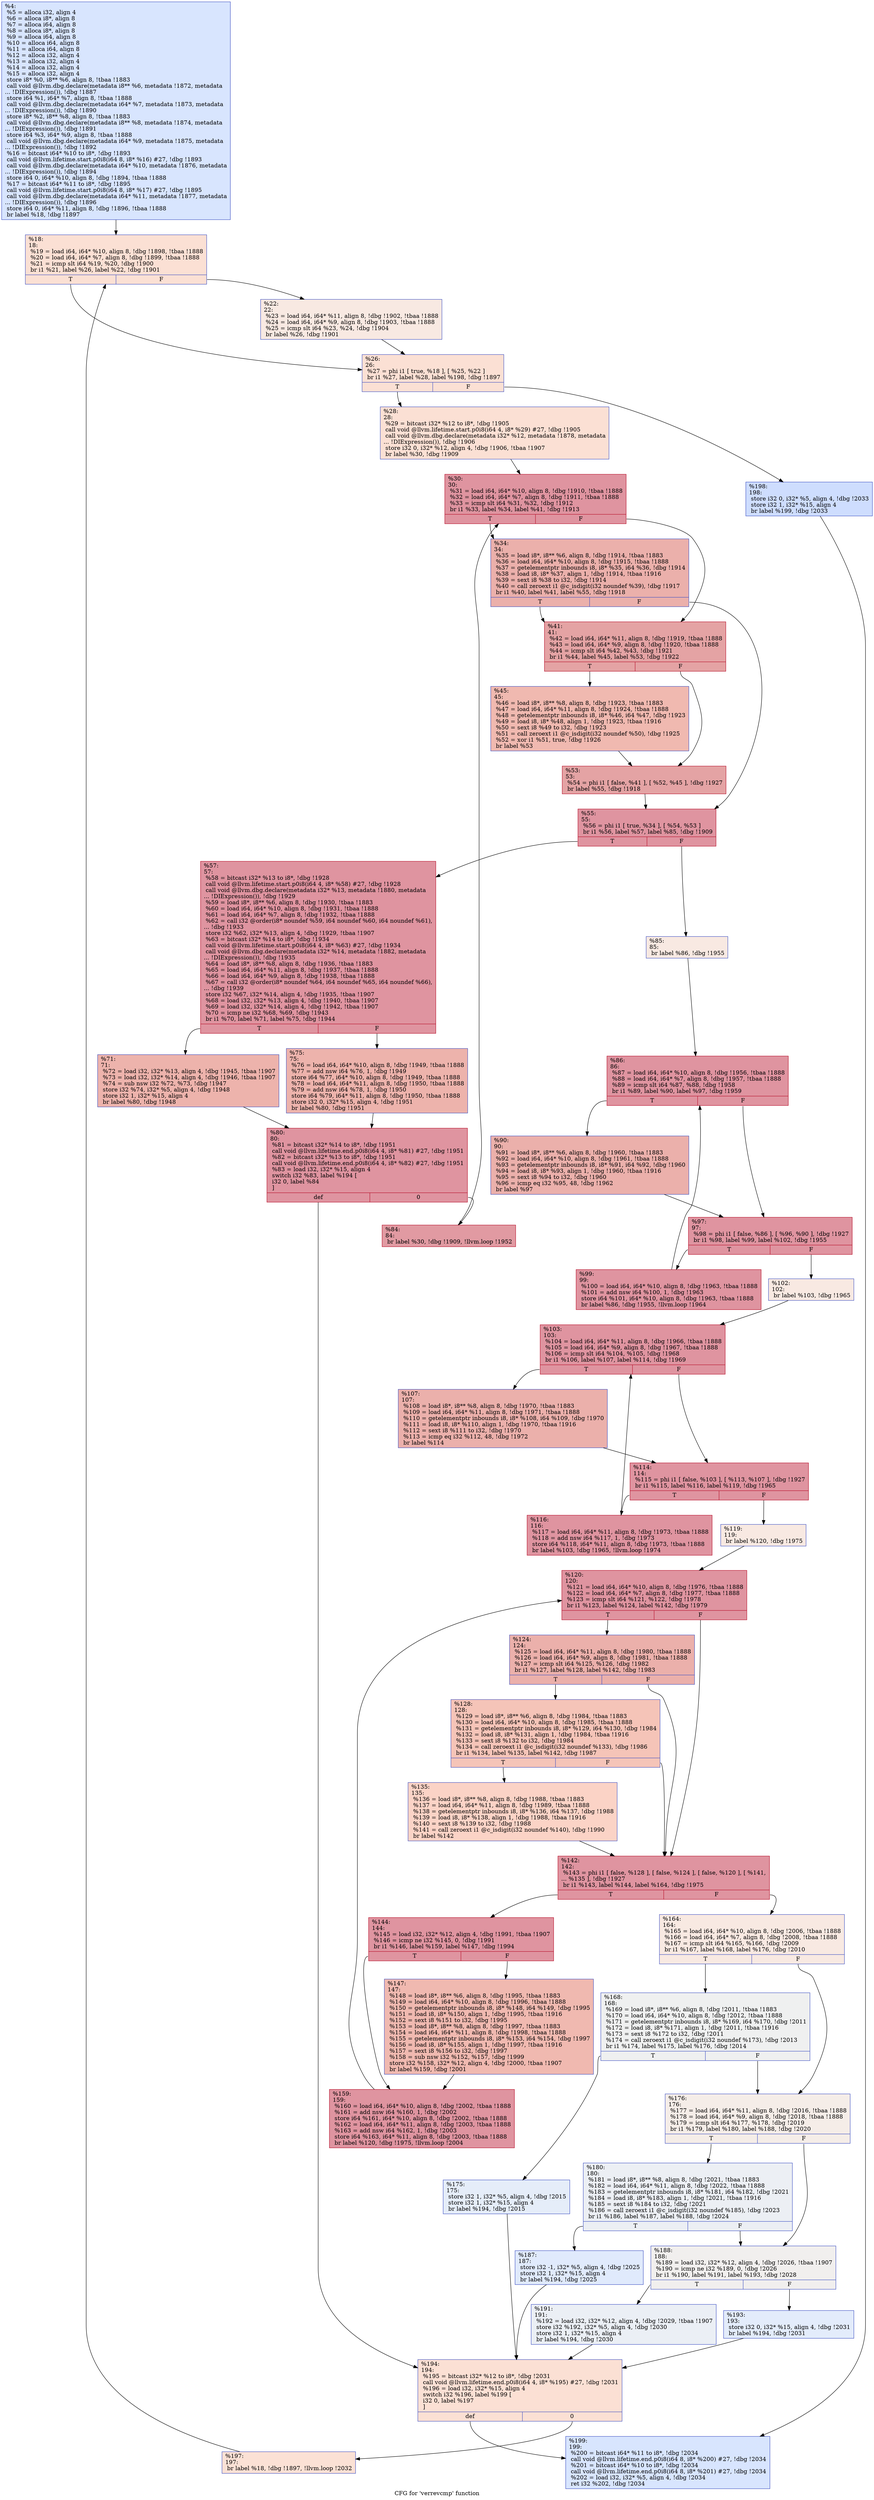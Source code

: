 digraph "CFG for 'verrevcmp' function" {
	label="CFG for 'verrevcmp' function";

	Node0x2112290 [shape=record,color="#3d50c3ff", style=filled, fillcolor="#a7c5fe70",label="{%4:\l  %5 = alloca i32, align 4\l  %6 = alloca i8*, align 8\l  %7 = alloca i64, align 8\l  %8 = alloca i8*, align 8\l  %9 = alloca i64, align 8\l  %10 = alloca i64, align 8\l  %11 = alloca i64, align 8\l  %12 = alloca i32, align 4\l  %13 = alloca i32, align 4\l  %14 = alloca i32, align 4\l  %15 = alloca i32, align 4\l  store i8* %0, i8** %6, align 8, !tbaa !1883\l  call void @llvm.dbg.declare(metadata i8** %6, metadata !1872, metadata\l... !DIExpression()), !dbg !1887\l  store i64 %1, i64* %7, align 8, !tbaa !1888\l  call void @llvm.dbg.declare(metadata i64* %7, metadata !1873, metadata\l... !DIExpression()), !dbg !1890\l  store i8* %2, i8** %8, align 8, !tbaa !1883\l  call void @llvm.dbg.declare(metadata i8** %8, metadata !1874, metadata\l... !DIExpression()), !dbg !1891\l  store i64 %3, i64* %9, align 8, !tbaa !1888\l  call void @llvm.dbg.declare(metadata i64* %9, metadata !1875, metadata\l... !DIExpression()), !dbg !1892\l  %16 = bitcast i64* %10 to i8*, !dbg !1893\l  call void @llvm.lifetime.start.p0i8(i64 8, i8* %16) #27, !dbg !1893\l  call void @llvm.dbg.declare(metadata i64* %10, metadata !1876, metadata\l... !DIExpression()), !dbg !1894\l  store i64 0, i64* %10, align 8, !dbg !1894, !tbaa !1888\l  %17 = bitcast i64* %11 to i8*, !dbg !1895\l  call void @llvm.lifetime.start.p0i8(i64 8, i8* %17) #27, !dbg !1895\l  call void @llvm.dbg.declare(metadata i64* %11, metadata !1877, metadata\l... !DIExpression()), !dbg !1896\l  store i64 0, i64* %11, align 8, !dbg !1896, !tbaa !1888\l  br label %18, !dbg !1897\l}"];
	Node0x2112290 -> Node0x2112470;
	Node0x2112470 [shape=record,color="#3d50c3ff", style=filled, fillcolor="#f7b99e70",label="{%18:\l18:                                               \l  %19 = load i64, i64* %10, align 8, !dbg !1898, !tbaa !1888\l  %20 = load i64, i64* %7, align 8, !dbg !1899, !tbaa !1888\l  %21 = icmp slt i64 %19, %20, !dbg !1900\l  br i1 %21, label %26, label %22, !dbg !1901\l|{<s0>T|<s1>F}}"];
	Node0x2112470:s0 -> Node0x2112510;
	Node0x2112470:s1 -> Node0x21124c0;
	Node0x21124c0 [shape=record,color="#3d50c3ff", style=filled, fillcolor="#efcebd70",label="{%22:\l22:                                               \l  %23 = load i64, i64* %11, align 8, !dbg !1902, !tbaa !1888\l  %24 = load i64, i64* %9, align 8, !dbg !1903, !tbaa !1888\l  %25 = icmp slt i64 %23, %24, !dbg !1904\l  br label %26, !dbg !1901\l}"];
	Node0x21124c0 -> Node0x2112510;
	Node0x2112510 [shape=record,color="#3d50c3ff", style=filled, fillcolor="#f7b99e70",label="{%26:\l26:                                               \l  %27 = phi i1 [ true, %18 ], [ %25, %22 ]\l  br i1 %27, label %28, label %198, !dbg !1897\l|{<s0>T|<s1>F}}"];
	Node0x2112510:s0 -> Node0x2112560;
	Node0x2112510:s1 -> Node0x22403e0;
	Node0x2112560 [shape=record,color="#3d50c3ff", style=filled, fillcolor="#f7b99e70",label="{%28:\l28:                                               \l  %29 = bitcast i32* %12 to i8*, !dbg !1905\l  call void @llvm.lifetime.start.p0i8(i64 4, i8* %29) #27, !dbg !1905\l  call void @llvm.dbg.declare(metadata i32* %12, metadata !1878, metadata\l... !DIExpression()), !dbg !1906\l  store i32 0, i32* %12, align 4, !dbg !1906, !tbaa !1907\l  br label %30, !dbg !1909\l}"];
	Node0x2112560 -> Node0x21125b0;
	Node0x21125b0 [shape=record,color="#b70d28ff", style=filled, fillcolor="#b70d2870",label="{%30:\l30:                                               \l  %31 = load i64, i64* %10, align 8, !dbg !1910, !tbaa !1888\l  %32 = load i64, i64* %7, align 8, !dbg !1911, !tbaa !1888\l  %33 = icmp slt i64 %31, %32, !dbg !1912\l  br i1 %33, label %34, label %41, !dbg !1913\l|{<s0>T|<s1>F}}"];
	Node0x21125b0:s0 -> Node0x2112600;
	Node0x21125b0:s1 -> Node0x2112650;
	Node0x2112600 [shape=record,color="#3d50c3ff", style=filled, fillcolor="#d24b4070",label="{%34:\l34:                                               \l  %35 = load i8*, i8** %6, align 8, !dbg !1914, !tbaa !1883\l  %36 = load i64, i64* %10, align 8, !dbg !1915, !tbaa !1888\l  %37 = getelementptr inbounds i8, i8* %35, i64 %36, !dbg !1914\l  %38 = load i8, i8* %37, align 1, !dbg !1914, !tbaa !1916\l  %39 = sext i8 %38 to i32, !dbg !1914\l  %40 = call zeroext i1 @c_isdigit(i32 noundef %39), !dbg !1917\l  br i1 %40, label %41, label %55, !dbg !1918\l|{<s0>T|<s1>F}}"];
	Node0x2112600:s0 -> Node0x2112650;
	Node0x2112600:s1 -> Node0x2112740;
	Node0x2112650 [shape=record,color="#b70d28ff", style=filled, fillcolor="#c32e3170",label="{%41:\l41:                                               \l  %42 = load i64, i64* %11, align 8, !dbg !1919, !tbaa !1888\l  %43 = load i64, i64* %9, align 8, !dbg !1920, !tbaa !1888\l  %44 = icmp slt i64 %42, %43, !dbg !1921\l  br i1 %44, label %45, label %53, !dbg !1922\l|{<s0>T|<s1>F}}"];
	Node0x2112650:s0 -> Node0x21126a0;
	Node0x2112650:s1 -> Node0x21126f0;
	Node0x21126a0 [shape=record,color="#3d50c3ff", style=filled, fillcolor="#de614d70",label="{%45:\l45:                                               \l  %46 = load i8*, i8** %8, align 8, !dbg !1923, !tbaa !1883\l  %47 = load i64, i64* %11, align 8, !dbg !1924, !tbaa !1888\l  %48 = getelementptr inbounds i8, i8* %46, i64 %47, !dbg !1923\l  %49 = load i8, i8* %48, align 1, !dbg !1923, !tbaa !1916\l  %50 = sext i8 %49 to i32, !dbg !1923\l  %51 = call zeroext i1 @c_isdigit(i32 noundef %50), !dbg !1925\l  %52 = xor i1 %51, true, !dbg !1926\l  br label %53\l}"];
	Node0x21126a0 -> Node0x21126f0;
	Node0x21126f0 [shape=record,color="#b70d28ff", style=filled, fillcolor="#c32e3170",label="{%53:\l53:                                               \l  %54 = phi i1 [ false, %41 ], [ %52, %45 ], !dbg !1927\l  br label %55, !dbg !1918\l}"];
	Node0x21126f0 -> Node0x2112740;
	Node0x2112740 [shape=record,color="#b70d28ff", style=filled, fillcolor="#b70d2870",label="{%55:\l55:                                               \l  %56 = phi i1 [ true, %34 ], [ %54, %53 ]\l  br i1 %56, label %57, label %85, !dbg !1909\l|{<s0>T|<s1>F}}"];
	Node0x2112740:s0 -> Node0x2112790;
	Node0x2112740:s1 -> Node0x2112920;
	Node0x2112790 [shape=record,color="#b70d28ff", style=filled, fillcolor="#b70d2870",label="{%57:\l57:                                               \l  %58 = bitcast i32* %13 to i8*, !dbg !1928\l  call void @llvm.lifetime.start.p0i8(i64 4, i8* %58) #27, !dbg !1928\l  call void @llvm.dbg.declare(metadata i32* %13, metadata !1880, metadata\l... !DIExpression()), !dbg !1929\l  %59 = load i8*, i8** %6, align 8, !dbg !1930, !tbaa !1883\l  %60 = load i64, i64* %10, align 8, !dbg !1931, !tbaa !1888\l  %61 = load i64, i64* %7, align 8, !dbg !1932, !tbaa !1888\l  %62 = call i32 @order(i8* noundef %59, i64 noundef %60, i64 noundef %61),\l... !dbg !1933\l  store i32 %62, i32* %13, align 4, !dbg !1929, !tbaa !1907\l  %63 = bitcast i32* %14 to i8*, !dbg !1934\l  call void @llvm.lifetime.start.p0i8(i64 4, i8* %63) #27, !dbg !1934\l  call void @llvm.dbg.declare(metadata i32* %14, metadata !1882, metadata\l... !DIExpression()), !dbg !1935\l  %64 = load i8*, i8** %8, align 8, !dbg !1936, !tbaa !1883\l  %65 = load i64, i64* %11, align 8, !dbg !1937, !tbaa !1888\l  %66 = load i64, i64* %9, align 8, !dbg !1938, !tbaa !1888\l  %67 = call i32 @order(i8* noundef %64, i64 noundef %65, i64 noundef %66),\l... !dbg !1939\l  store i32 %67, i32* %14, align 4, !dbg !1935, !tbaa !1907\l  %68 = load i32, i32* %13, align 4, !dbg !1940, !tbaa !1907\l  %69 = load i32, i32* %14, align 4, !dbg !1942, !tbaa !1907\l  %70 = icmp ne i32 %68, %69, !dbg !1943\l  br i1 %70, label %71, label %75, !dbg !1944\l|{<s0>T|<s1>F}}"];
	Node0x2112790:s0 -> Node0x21127e0;
	Node0x2112790:s1 -> Node0x2112830;
	Node0x21127e0 [shape=record,color="#3d50c3ff", style=filled, fillcolor="#d6524470",label="{%71:\l71:                                               \l  %72 = load i32, i32* %13, align 4, !dbg !1945, !tbaa !1907\l  %73 = load i32, i32* %14, align 4, !dbg !1946, !tbaa !1907\l  %74 = sub nsw i32 %72, %73, !dbg !1947\l  store i32 %74, i32* %5, align 4, !dbg !1948\l  store i32 1, i32* %15, align 4\l  br label %80, !dbg !1948\l}"];
	Node0x21127e0 -> Node0x2112880;
	Node0x2112830 [shape=record,color="#3d50c3ff", style=filled, fillcolor="#d6524470",label="{%75:\l75:                                               \l  %76 = load i64, i64* %10, align 8, !dbg !1949, !tbaa !1888\l  %77 = add nsw i64 %76, 1, !dbg !1949\l  store i64 %77, i64* %10, align 8, !dbg !1949, !tbaa !1888\l  %78 = load i64, i64* %11, align 8, !dbg !1950, !tbaa !1888\l  %79 = add nsw i64 %78, 1, !dbg !1950\l  store i64 %79, i64* %11, align 8, !dbg !1950, !tbaa !1888\l  store i32 0, i32* %15, align 4, !dbg !1951\l  br label %80, !dbg !1951\l}"];
	Node0x2112830 -> Node0x2112880;
	Node0x2112880 [shape=record,color="#b70d28ff", style=filled, fillcolor="#b70d2870",label="{%80:\l80:                                               \l  %81 = bitcast i32* %14 to i8*, !dbg !1951\l  call void @llvm.lifetime.end.p0i8(i64 4, i8* %81) #27, !dbg !1951\l  %82 = bitcast i32* %13 to i8*, !dbg !1951\l  call void @llvm.lifetime.end.p0i8(i64 4, i8* %82) #27, !dbg !1951\l  %83 = load i32, i32* %15, align 4\l  switch i32 %83, label %194 [\l    i32 0, label %84\l  ]\l|{<s0>def|<s1>0}}"];
	Node0x2112880:s0 -> Node0x2240340;
	Node0x2112880:s1 -> Node0x21128d0;
	Node0x21128d0 [shape=record,color="#b70d28ff", style=filled, fillcolor="#bb1b2c70",label="{%84:\l84:                                               \l  br label %30, !dbg !1909, !llvm.loop !1952\l}"];
	Node0x21128d0 -> Node0x21125b0;
	Node0x2112920 [shape=record,color="#3d50c3ff", style=filled, fillcolor="#efcebd70",label="{%85:\l85:                                               \l  br label %86, !dbg !1955\l}"];
	Node0x2112920 -> Node0x2112970;
	Node0x2112970 [shape=record,color="#b70d28ff", style=filled, fillcolor="#b70d2870",label="{%86:\l86:                                               \l  %87 = load i64, i64* %10, align 8, !dbg !1956, !tbaa !1888\l  %88 = load i64, i64* %7, align 8, !dbg !1957, !tbaa !1888\l  %89 = icmp slt i64 %87, %88, !dbg !1958\l  br i1 %89, label %90, label %97, !dbg !1959\l|{<s0>T|<s1>F}}"];
	Node0x2112970:s0 -> Node0x21129c0;
	Node0x2112970:s1 -> Node0x2112a10;
	Node0x21129c0 [shape=record,color="#3d50c3ff", style=filled, fillcolor="#d24b4070",label="{%90:\l90:                                               \l  %91 = load i8*, i8** %6, align 8, !dbg !1960, !tbaa !1883\l  %92 = load i64, i64* %10, align 8, !dbg !1961, !tbaa !1888\l  %93 = getelementptr inbounds i8, i8* %91, i64 %92, !dbg !1960\l  %94 = load i8, i8* %93, align 1, !dbg !1960, !tbaa !1916\l  %95 = sext i8 %94 to i32, !dbg !1960\l  %96 = icmp eq i32 %95, 48, !dbg !1962\l  br label %97\l}"];
	Node0x21129c0 -> Node0x2112a10;
	Node0x2112a10 [shape=record,color="#b70d28ff", style=filled, fillcolor="#b70d2870",label="{%97:\l97:                                               \l  %98 = phi i1 [ false, %86 ], [ %96, %90 ], !dbg !1927\l  br i1 %98, label %99, label %102, !dbg !1955\l|{<s0>T|<s1>F}}"];
	Node0x2112a10:s0 -> Node0x2112a60;
	Node0x2112a10:s1 -> Node0x2112ab0;
	Node0x2112a60 [shape=record,color="#b70d28ff", style=filled, fillcolor="#b70d2870",label="{%99:\l99:                                               \l  %100 = load i64, i64* %10, align 8, !dbg !1963, !tbaa !1888\l  %101 = add nsw i64 %100, 1, !dbg !1963\l  store i64 %101, i64* %10, align 8, !dbg !1963, !tbaa !1888\l  br label %86, !dbg !1955, !llvm.loop !1964\l}"];
	Node0x2112a60 -> Node0x2112970;
	Node0x2112ab0 [shape=record,color="#3d50c3ff", style=filled, fillcolor="#efcebd70",label="{%102:\l102:                                              \l  br label %103, !dbg !1965\l}"];
	Node0x2112ab0 -> Node0x2112b00;
	Node0x2112b00 [shape=record,color="#b70d28ff", style=filled, fillcolor="#b70d2870",label="{%103:\l103:                                              \l  %104 = load i64, i64* %11, align 8, !dbg !1966, !tbaa !1888\l  %105 = load i64, i64* %9, align 8, !dbg !1967, !tbaa !1888\l  %106 = icmp slt i64 %104, %105, !dbg !1968\l  br i1 %106, label %107, label %114, !dbg !1969\l|{<s0>T|<s1>F}}"];
	Node0x2112b00:s0 -> Node0x223fcb0;
	Node0x2112b00:s1 -> Node0x223fd00;
	Node0x223fcb0 [shape=record,color="#3d50c3ff", style=filled, fillcolor="#d24b4070",label="{%107:\l107:                                              \l  %108 = load i8*, i8** %8, align 8, !dbg !1970, !tbaa !1883\l  %109 = load i64, i64* %11, align 8, !dbg !1971, !tbaa !1888\l  %110 = getelementptr inbounds i8, i8* %108, i64 %109, !dbg !1970\l  %111 = load i8, i8* %110, align 1, !dbg !1970, !tbaa !1916\l  %112 = sext i8 %111 to i32, !dbg !1970\l  %113 = icmp eq i32 %112, 48, !dbg !1972\l  br label %114\l}"];
	Node0x223fcb0 -> Node0x223fd00;
	Node0x223fd00 [shape=record,color="#b70d28ff", style=filled, fillcolor="#b70d2870",label="{%114:\l114:                                              \l  %115 = phi i1 [ false, %103 ], [ %113, %107 ], !dbg !1927\l  br i1 %115, label %116, label %119, !dbg !1965\l|{<s0>T|<s1>F}}"];
	Node0x223fd00:s0 -> Node0x223fd50;
	Node0x223fd00:s1 -> Node0x223fda0;
	Node0x223fd50 [shape=record,color="#b70d28ff", style=filled, fillcolor="#b70d2870",label="{%116:\l116:                                              \l  %117 = load i64, i64* %11, align 8, !dbg !1973, !tbaa !1888\l  %118 = add nsw i64 %117, 1, !dbg !1973\l  store i64 %118, i64* %11, align 8, !dbg !1973, !tbaa !1888\l  br label %103, !dbg !1965, !llvm.loop !1974\l}"];
	Node0x223fd50 -> Node0x2112b00;
	Node0x223fda0 [shape=record,color="#3d50c3ff", style=filled, fillcolor="#efcebd70",label="{%119:\l119:                                              \l  br label %120, !dbg !1975\l}"];
	Node0x223fda0 -> Node0x223fdf0;
	Node0x223fdf0 [shape=record,color="#b70d28ff", style=filled, fillcolor="#b70d2870",label="{%120:\l120:                                              \l  %121 = load i64, i64* %10, align 8, !dbg !1976, !tbaa !1888\l  %122 = load i64, i64* %7, align 8, !dbg !1977, !tbaa !1888\l  %123 = icmp slt i64 %121, %122, !dbg !1978\l  br i1 %123, label %124, label %142, !dbg !1979\l|{<s0>T|<s1>F}}"];
	Node0x223fdf0:s0 -> Node0x223fe40;
	Node0x223fdf0:s1 -> Node0x223ff30;
	Node0x223fe40 [shape=record,color="#3d50c3ff", style=filled, fillcolor="#d24b4070",label="{%124:\l124:                                              \l  %125 = load i64, i64* %11, align 8, !dbg !1980, !tbaa !1888\l  %126 = load i64, i64* %9, align 8, !dbg !1981, !tbaa !1888\l  %127 = icmp slt i64 %125, %126, !dbg !1982\l  br i1 %127, label %128, label %142, !dbg !1983\l|{<s0>T|<s1>F}}"];
	Node0x223fe40:s0 -> Node0x223fe90;
	Node0x223fe40:s1 -> Node0x223ff30;
	Node0x223fe90 [shape=record,color="#3d50c3ff", style=filled, fillcolor="#e97a5f70",label="{%128:\l128:                                              \l  %129 = load i8*, i8** %6, align 8, !dbg !1984, !tbaa !1883\l  %130 = load i64, i64* %10, align 8, !dbg !1985, !tbaa !1888\l  %131 = getelementptr inbounds i8, i8* %129, i64 %130, !dbg !1984\l  %132 = load i8, i8* %131, align 1, !dbg !1984, !tbaa !1916\l  %133 = sext i8 %132 to i32, !dbg !1984\l  %134 = call zeroext i1 @c_isdigit(i32 noundef %133), !dbg !1986\l  br i1 %134, label %135, label %142, !dbg !1987\l|{<s0>T|<s1>F}}"];
	Node0x223fe90:s0 -> Node0x223fee0;
	Node0x223fe90:s1 -> Node0x223ff30;
	Node0x223fee0 [shape=record,color="#3d50c3ff", style=filled, fillcolor="#f59c7d70",label="{%135:\l135:                                              \l  %136 = load i8*, i8** %8, align 8, !dbg !1988, !tbaa !1883\l  %137 = load i64, i64* %11, align 8, !dbg !1989, !tbaa !1888\l  %138 = getelementptr inbounds i8, i8* %136, i64 %137, !dbg !1988\l  %139 = load i8, i8* %138, align 1, !dbg !1988, !tbaa !1916\l  %140 = sext i8 %139 to i32, !dbg !1988\l  %141 = call zeroext i1 @c_isdigit(i32 noundef %140), !dbg !1990\l  br label %142\l}"];
	Node0x223fee0 -> Node0x223ff30;
	Node0x223ff30 [shape=record,color="#b70d28ff", style=filled, fillcolor="#b70d2870",label="{%142:\l142:                                              \l  %143 = phi i1 [ false, %128 ], [ false, %124 ], [ false, %120 ], [ %141,\l... %135 ], !dbg !1927\l  br i1 %143, label %144, label %164, !dbg !1975\l|{<s0>T|<s1>F}}"];
	Node0x223ff30:s0 -> Node0x223ff80;
	Node0x223ff30:s1 -> Node0x2240070;
	Node0x223ff80 [shape=record,color="#b70d28ff", style=filled, fillcolor="#b70d2870",label="{%144:\l144:                                              \l  %145 = load i32, i32* %12, align 4, !dbg !1991, !tbaa !1907\l  %146 = icmp ne i32 %145, 0, !dbg !1991\l  br i1 %146, label %159, label %147, !dbg !1994\l|{<s0>T|<s1>F}}"];
	Node0x223ff80:s0 -> Node0x2240020;
	Node0x223ff80:s1 -> Node0x223ffd0;
	Node0x223ffd0 [shape=record,color="#3d50c3ff", style=filled, fillcolor="#de614d70",label="{%147:\l147:                                              \l  %148 = load i8*, i8** %6, align 8, !dbg !1995, !tbaa !1883\l  %149 = load i64, i64* %10, align 8, !dbg !1996, !tbaa !1888\l  %150 = getelementptr inbounds i8, i8* %148, i64 %149, !dbg !1995\l  %151 = load i8, i8* %150, align 1, !dbg !1995, !tbaa !1916\l  %152 = sext i8 %151 to i32, !dbg !1995\l  %153 = load i8*, i8** %8, align 8, !dbg !1997, !tbaa !1883\l  %154 = load i64, i64* %11, align 8, !dbg !1998, !tbaa !1888\l  %155 = getelementptr inbounds i8, i8* %153, i64 %154, !dbg !1997\l  %156 = load i8, i8* %155, align 1, !dbg !1997, !tbaa !1916\l  %157 = sext i8 %156 to i32, !dbg !1997\l  %158 = sub nsw i32 %152, %157, !dbg !1999\l  store i32 %158, i32* %12, align 4, !dbg !2000, !tbaa !1907\l  br label %159, !dbg !2001\l}"];
	Node0x223ffd0 -> Node0x2240020;
	Node0x2240020 [shape=record,color="#b70d28ff", style=filled, fillcolor="#b70d2870",label="{%159:\l159:                                              \l  %160 = load i64, i64* %10, align 8, !dbg !2002, !tbaa !1888\l  %161 = add nsw i64 %160, 1, !dbg !2002\l  store i64 %161, i64* %10, align 8, !dbg !2002, !tbaa !1888\l  %162 = load i64, i64* %11, align 8, !dbg !2003, !tbaa !1888\l  %163 = add nsw i64 %162, 1, !dbg !2003\l  store i64 %163, i64* %11, align 8, !dbg !2003, !tbaa !1888\l  br label %120, !dbg !1975, !llvm.loop !2004\l}"];
	Node0x2240020 -> Node0x223fdf0;
	Node0x2240070 [shape=record,color="#3d50c3ff", style=filled, fillcolor="#efcebd70",label="{%164:\l164:                                              \l  %165 = load i64, i64* %10, align 8, !dbg !2006, !tbaa !1888\l  %166 = load i64, i64* %7, align 8, !dbg !2008, !tbaa !1888\l  %167 = icmp slt i64 %165, %166, !dbg !2009\l  br i1 %167, label %168, label %176, !dbg !2010\l|{<s0>T|<s1>F}}"];
	Node0x2240070:s0 -> Node0x22400c0;
	Node0x2240070:s1 -> Node0x2240160;
	Node0x22400c0 [shape=record,color="#3d50c3ff", style=filled, fillcolor="#dbdcde70",label="{%168:\l168:                                              \l  %169 = load i8*, i8** %6, align 8, !dbg !2011, !tbaa !1883\l  %170 = load i64, i64* %10, align 8, !dbg !2012, !tbaa !1888\l  %171 = getelementptr inbounds i8, i8* %169, i64 %170, !dbg !2011\l  %172 = load i8, i8* %171, align 1, !dbg !2011, !tbaa !1916\l  %173 = sext i8 %172 to i32, !dbg !2011\l  %174 = call zeroext i1 @c_isdigit(i32 noundef %173), !dbg !2013\l  br i1 %174, label %175, label %176, !dbg !2014\l|{<s0>T|<s1>F}}"];
	Node0x22400c0:s0 -> Node0x2240110;
	Node0x22400c0:s1 -> Node0x2240160;
	Node0x2240110 [shape=record,color="#3d50c3ff", style=filled, fillcolor="#c5d6f270",label="{%175:\l175:                                              \l  store i32 1, i32* %5, align 4, !dbg !2015\l  store i32 1, i32* %15, align 4\l  br label %194, !dbg !2015\l}"];
	Node0x2240110 -> Node0x2240340;
	Node0x2240160 [shape=record,color="#3d50c3ff", style=filled, fillcolor="#e8d6cc70",label="{%176:\l176:                                              \l  %177 = load i64, i64* %11, align 8, !dbg !2016, !tbaa !1888\l  %178 = load i64, i64* %9, align 8, !dbg !2018, !tbaa !1888\l  %179 = icmp slt i64 %177, %178, !dbg !2019\l  br i1 %179, label %180, label %188, !dbg !2020\l|{<s0>T|<s1>F}}"];
	Node0x2240160:s0 -> Node0x22401b0;
	Node0x2240160:s1 -> Node0x2240250;
	Node0x22401b0 [shape=record,color="#3d50c3ff", style=filled, fillcolor="#d4dbe670",label="{%180:\l180:                                              \l  %181 = load i8*, i8** %8, align 8, !dbg !2021, !tbaa !1883\l  %182 = load i64, i64* %11, align 8, !dbg !2022, !tbaa !1888\l  %183 = getelementptr inbounds i8, i8* %181, i64 %182, !dbg !2021\l  %184 = load i8, i8* %183, align 1, !dbg !2021, !tbaa !1916\l  %185 = sext i8 %184 to i32, !dbg !2021\l  %186 = call zeroext i1 @c_isdigit(i32 noundef %185), !dbg !2023\l  br i1 %186, label %187, label %188, !dbg !2024\l|{<s0>T|<s1>F}}"];
	Node0x22401b0:s0 -> Node0x2240200;
	Node0x22401b0:s1 -> Node0x2240250;
	Node0x2240200 [shape=record,color="#3d50c3ff", style=filled, fillcolor="#b9d0f970",label="{%187:\l187:                                              \l  store i32 -1, i32* %5, align 4, !dbg !2025\l  store i32 1, i32* %15, align 4\l  br label %194, !dbg !2025\l}"];
	Node0x2240200 -> Node0x2240340;
	Node0x2240250 [shape=record,color="#3d50c3ff", style=filled, fillcolor="#e0dbd870",label="{%188:\l188:                                              \l  %189 = load i32, i32* %12, align 4, !dbg !2026, !tbaa !1907\l  %190 = icmp ne i32 %189, 0, !dbg !2026\l  br i1 %190, label %191, label %193, !dbg !2028\l|{<s0>T|<s1>F}}"];
	Node0x2240250:s0 -> Node0x22402a0;
	Node0x2240250:s1 -> Node0x22402f0;
	Node0x22402a0 [shape=record,color="#3d50c3ff", style=filled, fillcolor="#d1dae970",label="{%191:\l191:                                              \l  %192 = load i32, i32* %12, align 4, !dbg !2029, !tbaa !1907\l  store i32 %192, i32* %5, align 4, !dbg !2030\l  store i32 1, i32* %15, align 4\l  br label %194, !dbg !2030\l}"];
	Node0x22402a0 -> Node0x2240340;
	Node0x22402f0 [shape=record,color="#3d50c3ff", style=filled, fillcolor="#bfd3f670",label="{%193:\l193:                                              \l  store i32 0, i32* %15, align 4, !dbg !2031\l  br label %194, !dbg !2031\l}"];
	Node0x22402f0 -> Node0x2240340;
	Node0x2240340 [shape=record,color="#3d50c3ff", style=filled, fillcolor="#f7b99e70",label="{%194:\l194:                                              \l  %195 = bitcast i32* %12 to i8*, !dbg !2031\l  call void @llvm.lifetime.end.p0i8(i64 4, i8* %195) #27, !dbg !2031\l  %196 = load i32, i32* %15, align 4\l  switch i32 %196, label %199 [\l    i32 0, label %197\l  ]\l|{<s0>def|<s1>0}}"];
	Node0x2240340:s0 -> Node0x2240430;
	Node0x2240340:s1 -> Node0x2240390;
	Node0x2240390 [shape=record,color="#3d50c3ff", style=filled, fillcolor="#f7bca170",label="{%197:\l197:                                              \l  br label %18, !dbg !1897, !llvm.loop !2032\l}"];
	Node0x2240390 -> Node0x2112470;
	Node0x22403e0 [shape=record,color="#3d50c3ff", style=filled, fillcolor="#8fb1fe70",label="{%198:\l198:                                              \l  store i32 0, i32* %5, align 4, !dbg !2033\l  store i32 1, i32* %15, align 4\l  br label %199, !dbg !2033\l}"];
	Node0x22403e0 -> Node0x2240430;
	Node0x2240430 [shape=record,color="#3d50c3ff", style=filled, fillcolor="#a7c5fe70",label="{%199:\l199:                                              \l  %200 = bitcast i64* %11 to i8*, !dbg !2034\l  call void @llvm.lifetime.end.p0i8(i64 8, i8* %200) #27, !dbg !2034\l  %201 = bitcast i64* %10 to i8*, !dbg !2034\l  call void @llvm.lifetime.end.p0i8(i64 8, i8* %201) #27, !dbg !2034\l  %202 = load i32, i32* %5, align 4, !dbg !2034\l  ret i32 %202, !dbg !2034\l}"];
}
